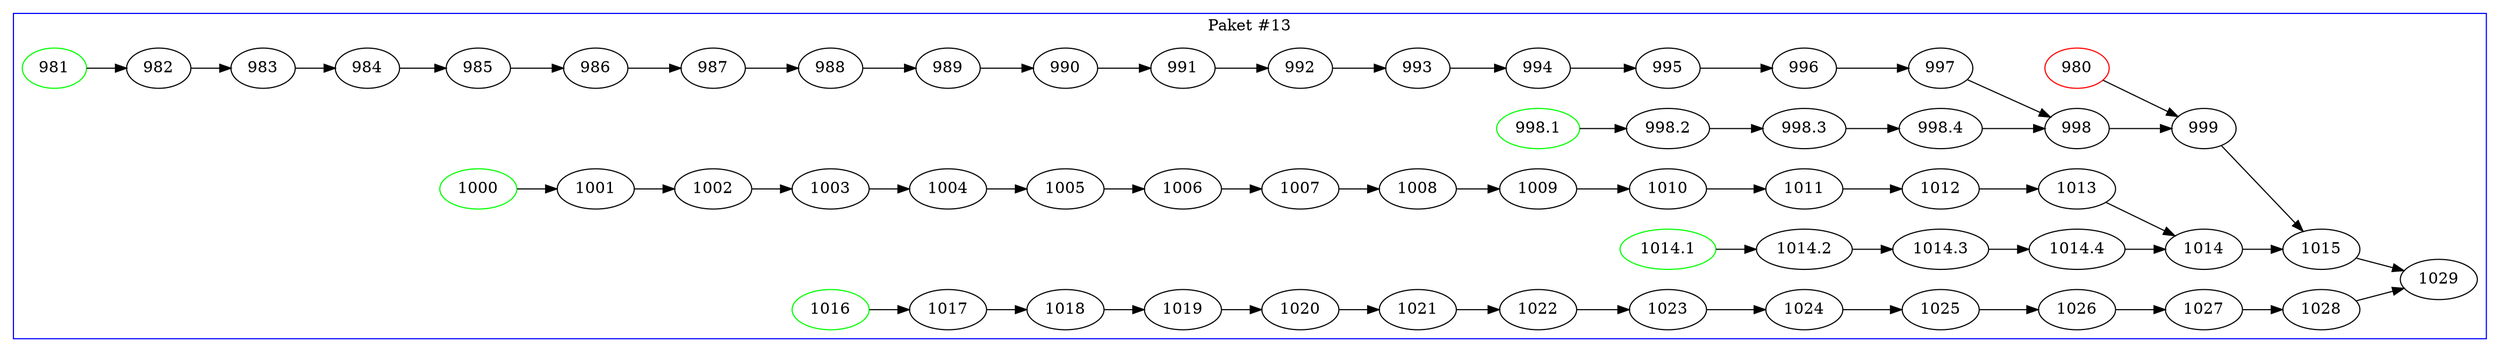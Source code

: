 digraph paket13 {
    rankdir=LR

980 [color=red];
981 [color=green];
998.1 [color=green];
1000 [color=green];
1014.1 [color=green];
1016 [color=green];

    subgraph cluster_13 {
        label = "Paket #13"
        color = blue

        980 -> 999;
        981 -> 982 -> 983 -> 984 -> 985 -> 986 -> 987 -> 988 -> 989 -> 990 -> 991 -> 992 -> 993 -> 994 -> 995 -> 996 -> 997 -> 998;
        998.1 -> 998.2 -> 998.3 -> 998.4 -> 998 -> 999 -> 1015;

        1000 -> 1001 -> 1002 -> 1003 -> 1004 -> 1005 -> 1006 -> 1007 -> 1008 -> 1009 -> 1010 -> 1011 -> 1012 -> 1013 -> 1014;
        1014.1 -> 1014.2 -> 1014.3 -> 1014.4 -> 1014 -> 1015 -> 1029;

        1016 -> 1017 -> 1018 -> 1019 -> 1020 -> 1021 -> 1022 -> 1023 -> 1024 -> 1025 -> 1026 -> 1027 -> 1028 -> 1029;
    }

}
